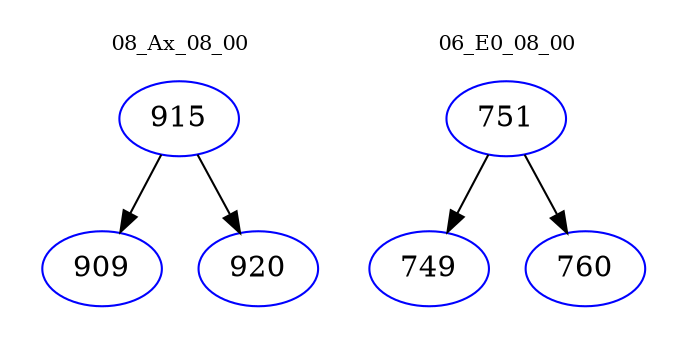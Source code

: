 digraph{
subgraph cluster_0 {
color = white
label = "08_Ax_08_00";
fontsize=10;
T0_915 [label="915", color="blue"]
T0_915 -> T0_909 [color="black"]
T0_909 [label="909", color="blue"]
T0_915 -> T0_920 [color="black"]
T0_920 [label="920", color="blue"]
}
subgraph cluster_1 {
color = white
label = "06_E0_08_00";
fontsize=10;
T1_751 [label="751", color="blue"]
T1_751 -> T1_749 [color="black"]
T1_749 [label="749", color="blue"]
T1_751 -> T1_760 [color="black"]
T1_760 [label="760", color="blue"]
}
}
